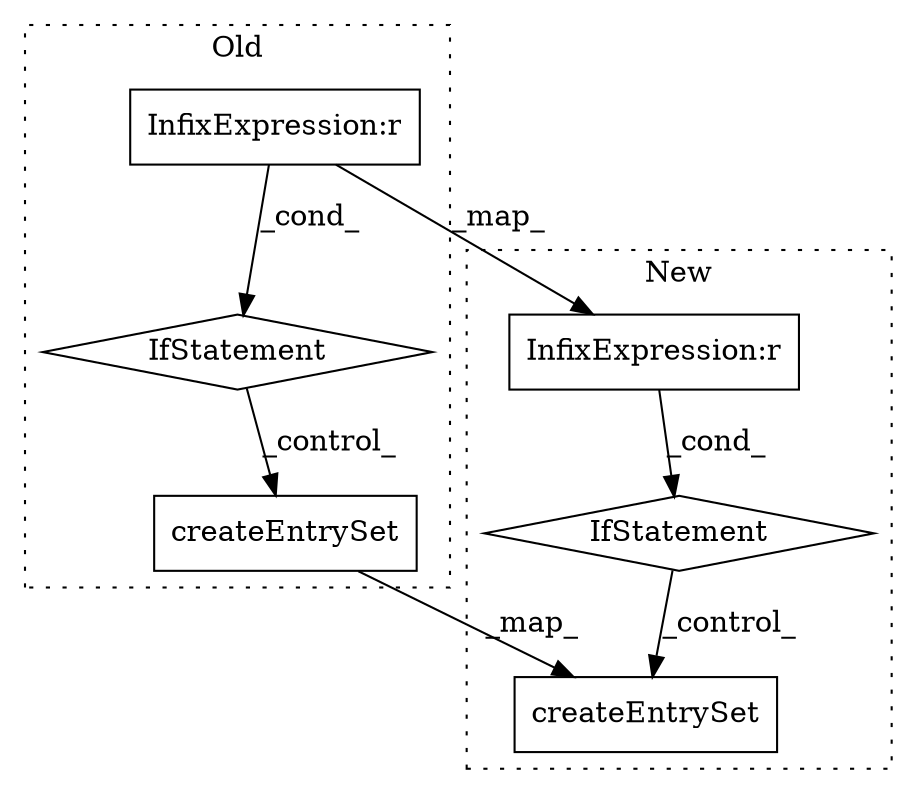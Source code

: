 digraph G {
subgraph cluster0 {
1 [label="createEntrySet" a="32" s="85842" l="16" shape="box"];
4 [label="InfixExpression:r" a="27" s="85802" l="4" shape="box"];
5 [label="IfStatement" a="25" s="85792,85810" l="4,2" shape="diamond"];
label = "Old";
style="dotted";
}
subgraph cluster1 {
2 [label="createEntrySet" a="32" s="86491" l="16" shape="box"];
3 [label="InfixExpression:r" a="27" s="86468" l="4" shape="box"];
6 [label="IfStatement" a="25" s="86477" l="3" shape="diamond"];
label = "New";
style="dotted";
}
1 -> 2 [label="_map_"];
3 -> 6 [label="_cond_"];
4 -> 3 [label="_map_"];
4 -> 5 [label="_cond_"];
5 -> 1 [label="_control_"];
6 -> 2 [label="_control_"];
}